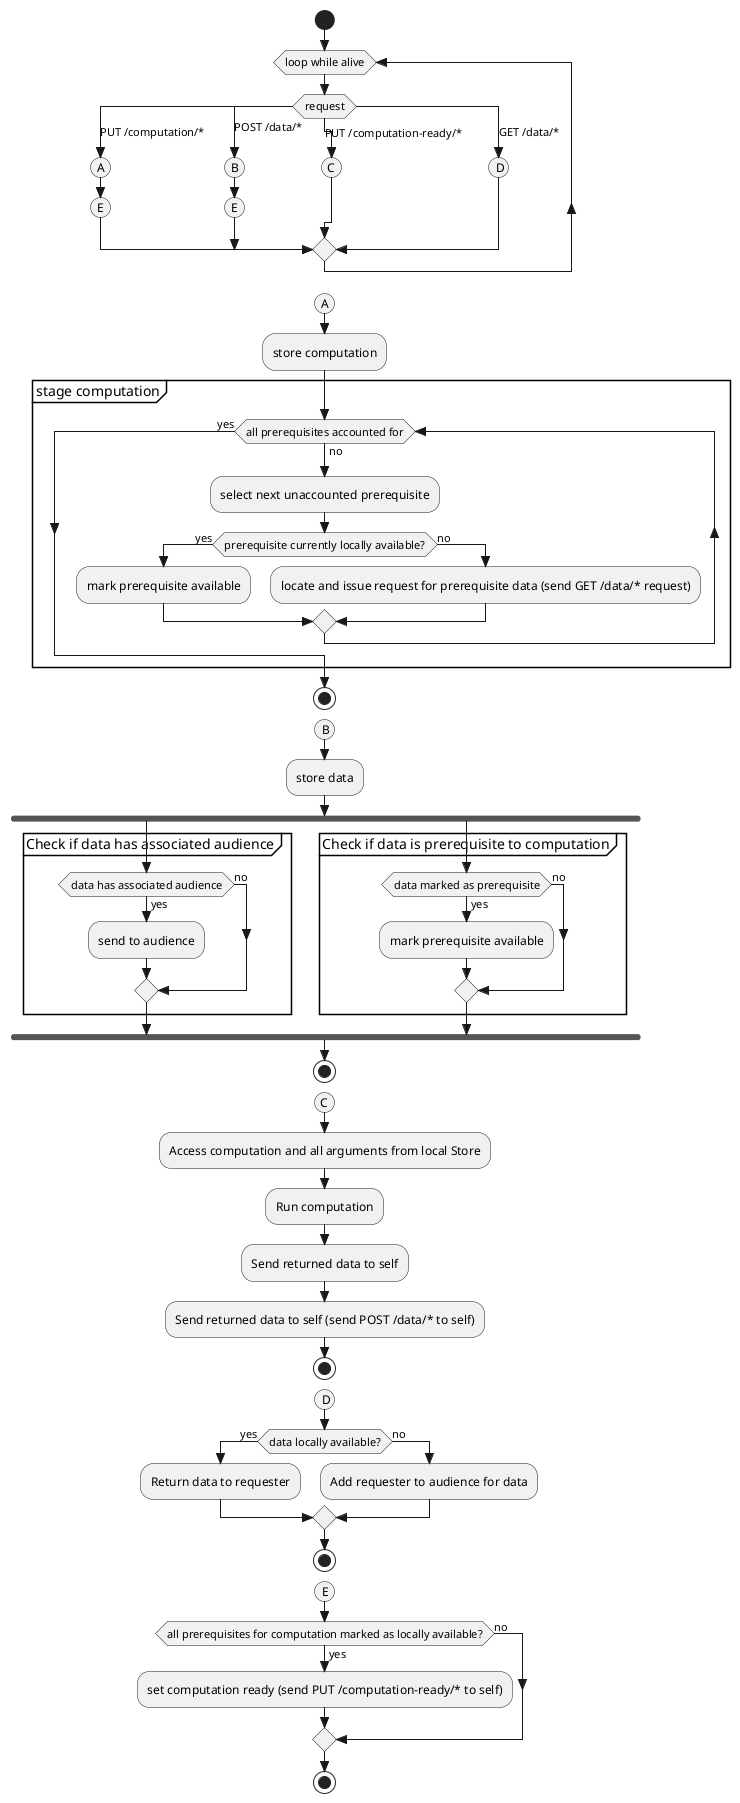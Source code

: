 @startuml
skinparam monochrome true
skinparam shadowing false
skinparam style strictuml

start
while (loop while alive)
switch (request)
case (PUT /computation/*)
(A)
(E)
case (POST /data/*)
(B)
(E)
case (PUT /computation-ready/*)
(C)
case (GET /data/*)
(D)
endswitch
endwhile
-[hidden]->
detach

(A)
:store computation;
group stage computation
while (all prerequisites accounted for) is (no)
:select next unaccounted prerequisite;
if (prerequisite currently locally available?) then (yes)
:mark prerequisite available;
else (no)
:locate and issue request for prerequisite data (send GET /data/* request);
endif
endwhile (yes)
end group
stop

(B)
:store data;
fork
group Check if data has associated audience
if (data has associated audience) then (yes)
:send to audience;
else (no)
endif
end group
fork again
group Check if data is prerequisite to computation
if (data marked as prerequisite) then (yes)
:mark prerequisite available;
else (no)
endif
end group
end fork

stop

(C)
:Access computation and all arguments from local Store;
:Run computation;
:Send returned data to self;
:Send returned data to self (send POST /data/* to self);
stop

(D)
if (data locally available?) then (yes)
:Return data to requester;
else (no)
:Add requester to audience for data;
endif
stop

(E)
if (all prerequisites for computation marked as locally available?) then (yes)
:set computation ready (send PUT /computation-ready/* to self);
else (no)
endif
stop

@enduml
